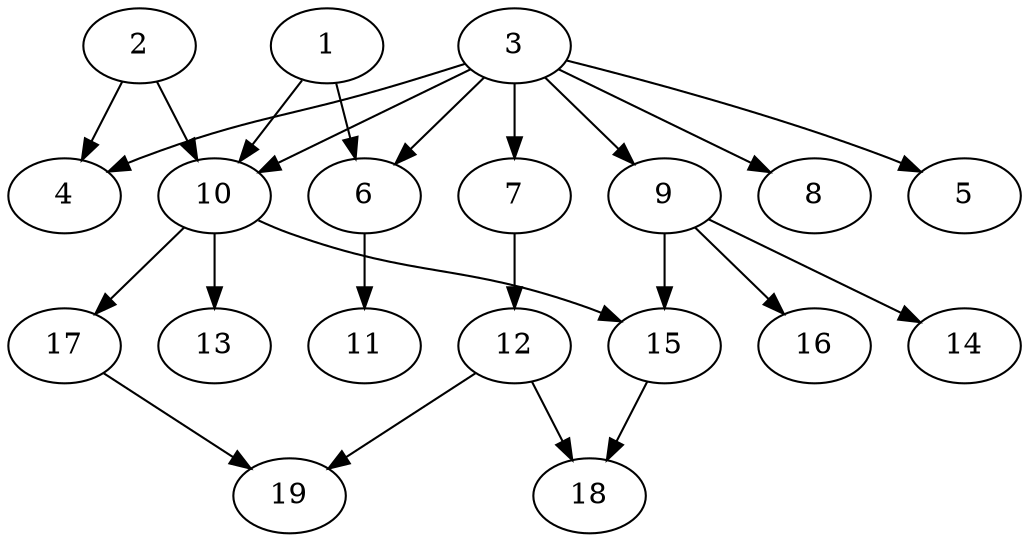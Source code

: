 // DAG automatically generated by daggen at Fri May 24 12:58:34 2024
// daggen-master/daggen -n 19 --fat 0.5 --density 0.5 --regular 0.5 --jump 2 --minalpha 20 --maxalpha 50 --dot -o dags_dot_19/sim_3.dot 
digraph G {
  1 [size="1344606019394", alpha="26.79"]
  1 -> 6 [size ="838860800"]
  1 -> 10 [size ="838860800"]
  2 [size="134217728000", alpha="40.38"]
  2 -> 4 [size ="209715200"]
  2 -> 10 [size ="209715200"]
  3 [size="11299226822", alpha="47.99"]
  3 -> 4 [size ="838860800"]
  3 -> 5 [size ="838860800"]
  3 -> 6 [size ="838860800"]
  3 -> 7 [size ="838860800"]
  3 -> 8 [size ="838860800"]
  3 -> 9 [size ="838860800"]
  3 -> 10 [size ="838860800"]
  4 [size="451465283529", alpha="21.09"]
  5 [size="134531659090", alpha="48.51"]
  6 [size="10599116988", alpha="29.46"]
  6 -> 11 [size ="209715200"]
  7 [size="231928233984", alpha="41.89"]
  7 -> 12 [size ="301989888"]
  8 [size="39137687431", alpha="40.91"]
  9 [size="17641001335", alpha="26.13"]
  9 -> 14 [size ="679477248"]
  9 -> 15 [size ="679477248"]
  9 -> 16 [size ="679477248"]
  10 [size="549755813888", alpha="37.33"]
  10 -> 13 [size ="536870912"]
  10 -> 15 [size ="536870912"]
  10 -> 17 [size ="536870912"]
  11 [size="21473702756", alpha="35.22"]
  12 [size="104437843884", alpha="45.86"]
  12 -> 18 [size ="134217728"]
  12 -> 19 [size ="134217728"]
  13 [size="274130981815", alpha="46.15"]
  14 [size="8333540962", alpha="42.98"]
  15 [size="231928233984", alpha="27.70"]
  15 -> 18 [size ="301989888"]
  16 [size="68719476736", alpha="23.27"]
  17 [size="28991029248", alpha="46.49"]
  17 -> 19 [size ="75497472"]
  18 [size="340416272257", alpha="44.30"]
  19 [size="368293445632", alpha="46.03"]
}
